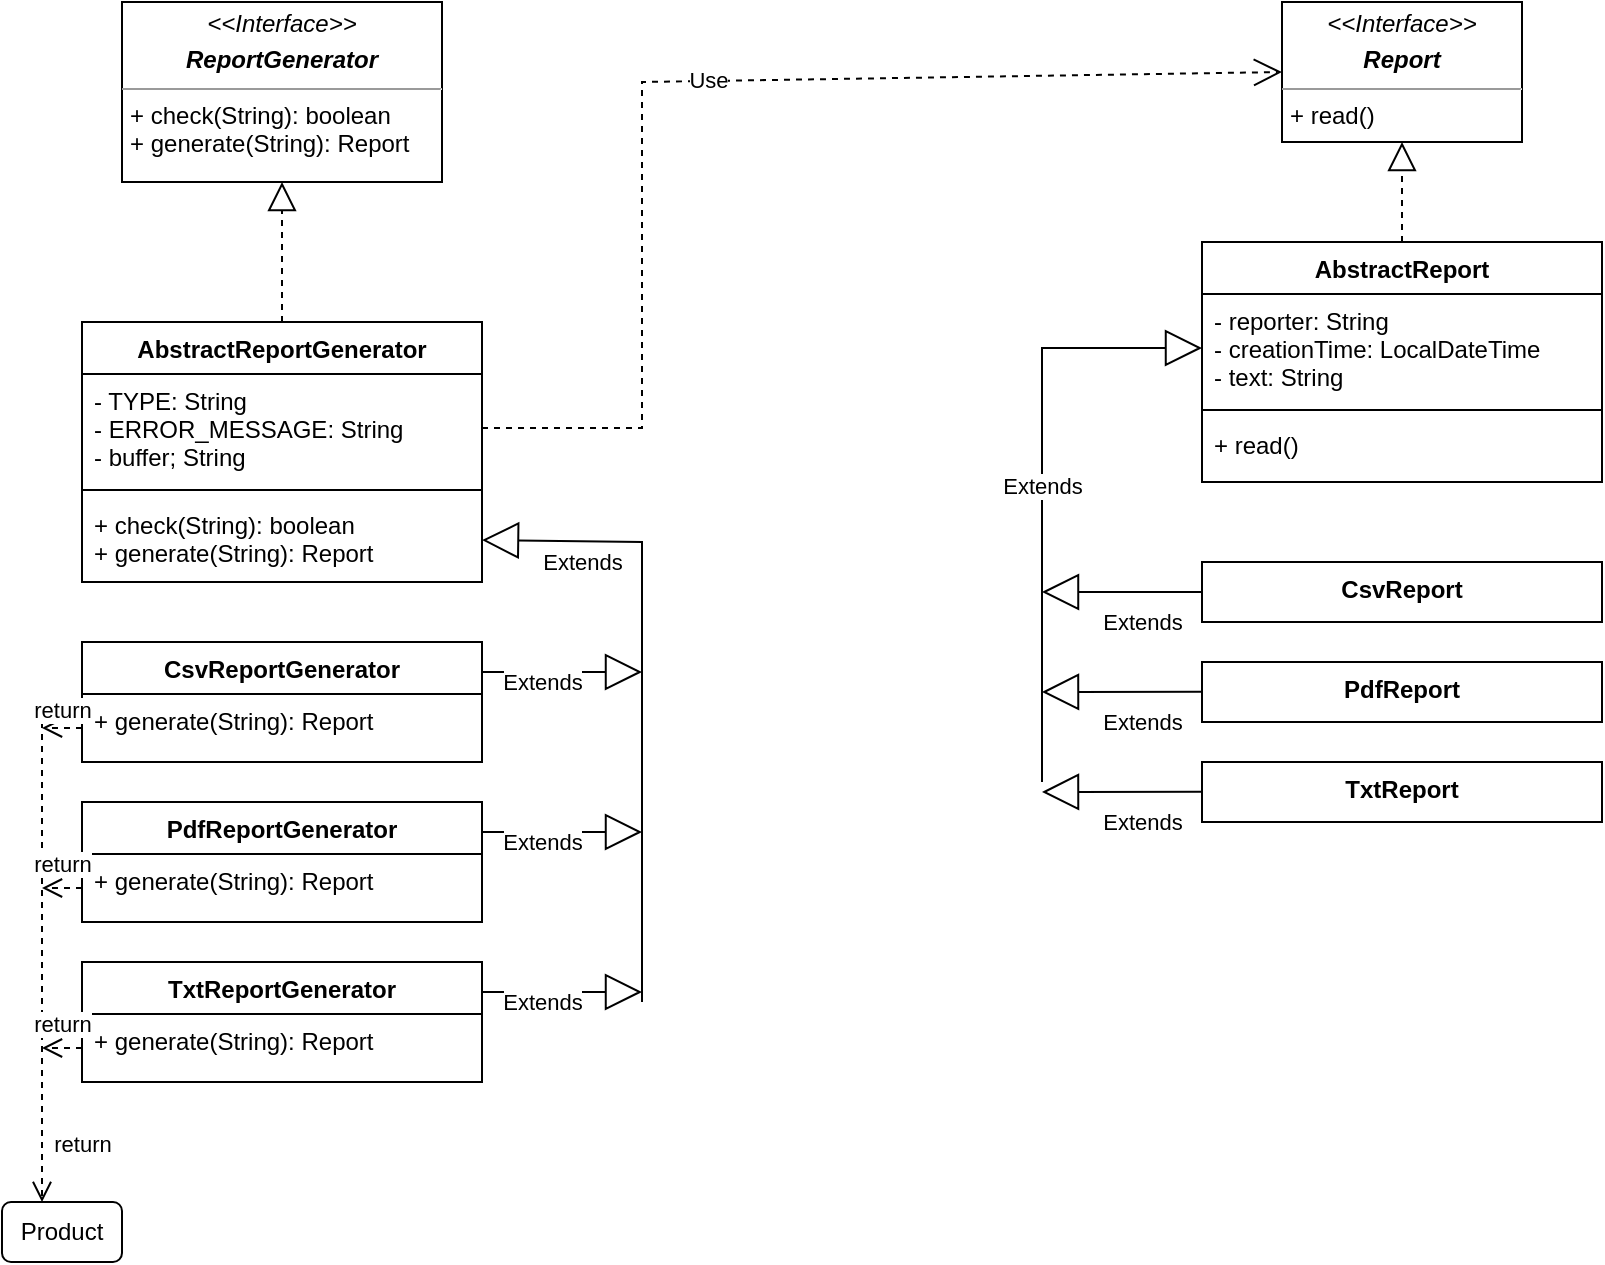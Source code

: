 <mxfile version="20.5.3" type="embed"><diagram id="23iRSUPoRavnBvh4doch" name="Page-1"><mxGraphModel dx="260" dy="194" grid="1" gridSize="10" guides="1" tooltips="1" connect="1" arrows="1" fold="1" page="1" pageScale="1" pageWidth="827" pageHeight="1169" math="0" shadow="0"><root><mxCell id="0"/><mxCell id="1" parent="0"/><mxCell id="2" value="&lt;p style=&quot;margin:0px;margin-top:4px;text-align:center;&quot;&gt;&lt;i&gt;&amp;lt;&amp;lt;Interface&amp;gt;&amp;gt;&lt;/i&gt;&lt;/p&gt;&lt;p style=&quot;margin:0px;margin-top:4px;text-align:center;&quot;&gt;&lt;i&gt;&lt;b&gt;Report&lt;/b&gt;&lt;/i&gt;&lt;/p&gt;&lt;hr size=&quot;1&quot;&gt;&lt;p style=&quot;margin:0px;margin-left:4px;&quot;&gt;+ read()&lt;/p&gt;" style="verticalAlign=top;align=left;overflow=fill;fontSize=12;fontFamily=Helvetica;html=1;" parent="1" vertex="1"><mxGeometry x="640" y="40" width="120" height="70" as="geometry"/></mxCell><mxCell id="3" value="AbstractReport" style="swimlane;fontStyle=1;align=center;verticalAlign=top;childLayout=stackLayout;horizontal=1;startSize=26;horizontalStack=0;resizeParent=1;resizeParentMax=0;resizeLast=0;collapsible=1;marginBottom=0;" parent="1" vertex="1"><mxGeometry x="600" y="160" width="200" height="120" as="geometry"/></mxCell><mxCell id="4" value="- reporter: String&#10;- creationTime: LocalDateTime&#10;- text: String" style="text;strokeColor=none;fillColor=none;align=left;verticalAlign=top;spacingLeft=4;spacingRight=4;overflow=hidden;rotatable=0;points=[[0,0.5],[1,0.5]];portConstraint=eastwest;" parent="3" vertex="1"><mxGeometry y="26" width="200" height="54" as="geometry"/></mxCell><mxCell id="5" value="" style="line;strokeWidth=1;fillColor=none;align=left;verticalAlign=middle;spacingTop=-1;spacingLeft=3;spacingRight=3;rotatable=0;labelPosition=right;points=[];portConstraint=eastwest;strokeColor=inherit;" parent="3" vertex="1"><mxGeometry y="80" width="200" height="8" as="geometry"/></mxCell><mxCell id="6" value="+ read()" style="text;strokeColor=none;fillColor=none;align=left;verticalAlign=top;spacingLeft=4;spacingRight=4;overflow=hidden;rotatable=0;points=[[0,0.5],[1,0.5]];portConstraint=eastwest;" parent="3" vertex="1"><mxGeometry y="88" width="200" height="32" as="geometry"/></mxCell><mxCell id="7" value="PdfReport" style="swimlane;fontStyle=1;align=center;verticalAlign=top;childLayout=stackLayout;horizontal=1;startSize=20;horizontalStack=0;resizeParent=1;resizeParentMax=0;resizeLast=0;collapsible=1;marginBottom=0;strokeColor=default;swimlaneLine=0;" parent="1" vertex="1"><mxGeometry x="600" y="370" width="200" height="30" as="geometry"/></mxCell><mxCell id="11" value="TxtReport" style="swimlane;fontStyle=1;align=center;verticalAlign=top;childLayout=stackLayout;horizontal=1;startSize=20;horizontalStack=0;resizeParent=1;resizeParentMax=0;resizeLast=0;collapsible=1;marginBottom=0;strokeColor=default;swimlaneLine=0;" parent="1" vertex="1"><mxGeometry x="600" y="420" width="200" height="30" as="geometry"/></mxCell><mxCell id="12" value="CsvReport" style="swimlane;fontStyle=1;align=center;verticalAlign=top;childLayout=stackLayout;horizontal=1;startSize=20;horizontalStack=0;resizeParent=1;resizeParentMax=0;resizeLast=0;collapsible=1;marginBottom=0;strokeColor=default;swimlaneLine=0;" parent="1" vertex="1"><mxGeometry x="600" y="320" width="200" height="30" as="geometry"/></mxCell><mxCell id="13" value="" style="endArrow=block;dashed=1;endFill=0;endSize=12;html=1;rounded=0;exitX=0.5;exitY=0;exitDx=0;exitDy=0;entryX=0.5;entryY=1;entryDx=0;entryDy=0;" parent="1" source="3" target="2" edge="1"><mxGeometry width="160" relative="1" as="geometry"><mxPoint x="530" y="20" as="sourcePoint"/><mxPoint x="690" y="40" as="targetPoint"/></mxGeometry></mxCell><mxCell id="14" value="Extends" style="endArrow=block;endSize=16;endFill=0;html=1;rounded=0;entryX=0;entryY=0.5;entryDx=0;entryDy=0;" parent="1" target="4" edge="1"><mxGeometry width="160" relative="1" as="geometry"><mxPoint x="520" y="430" as="sourcePoint"/><mxPoint x="700" y="270" as="targetPoint"/><Array as="points"><mxPoint x="520" y="213"/></Array></mxGeometry></mxCell><mxCell id="15" value="Extends" style="endArrow=block;endSize=16;endFill=0;html=1;rounded=0;exitX=0;exitY=0.5;exitDx=0;exitDy=0;" parent="1" source="12" edge="1"><mxGeometry x="-0.25" y="15" width="160" relative="1" as="geometry"><mxPoint x="590" y="330" as="sourcePoint"/><mxPoint x="520" y="335" as="targetPoint"/><mxPoint as="offset"/></mxGeometry></mxCell><mxCell id="16" value="Extends" style="endArrow=block;endSize=16;endFill=0;html=1;rounded=0;exitX=0;exitY=0.5;exitDx=0;exitDy=0;" parent="1" edge="1"><mxGeometry x="-0.249" y="15" width="160" relative="1" as="geometry"><mxPoint x="600" y="384.86" as="sourcePoint"/><mxPoint x="520" y="385" as="targetPoint"/><mxPoint as="offset"/></mxGeometry></mxCell><mxCell id="17" value="Extends" style="endArrow=block;endSize=16;endFill=0;html=1;rounded=0;exitX=0;exitY=0.5;exitDx=0;exitDy=0;" parent="1" edge="1"><mxGeometry x="-0.249" y="15" width="160" relative="1" as="geometry"><mxPoint x="600" y="434.86" as="sourcePoint"/><mxPoint x="520" y="435" as="targetPoint"/><mxPoint as="offset"/></mxGeometry></mxCell><mxCell id="18" value="&lt;p style=&quot;margin:0px;margin-top:4px;text-align:center;&quot;&gt;&lt;i&gt;&amp;lt;&amp;lt;Interface&amp;gt;&amp;gt;&lt;/i&gt;&lt;/p&gt;&lt;p style=&quot;margin:0px;margin-top:4px;text-align:center;&quot;&gt;&lt;i&gt;&lt;b&gt;ReportGenerator&lt;/b&gt;&lt;/i&gt;&lt;/p&gt;&lt;hr size=&quot;1&quot;&gt;&lt;p style=&quot;margin:0px;margin-left:4px;&quot;&gt;+ check(String): boolean&lt;br&gt;+ generate(String): Report&lt;/p&gt;" style="verticalAlign=top;align=left;overflow=fill;fontSize=12;fontFamily=Helvetica;html=1;" parent="1" vertex="1"><mxGeometry x="60" y="40" width="160" height="90" as="geometry"/></mxCell><mxCell id="19" value="AbstractReportGenerator" style="swimlane;fontStyle=1;align=center;verticalAlign=top;childLayout=stackLayout;horizontal=1;startSize=26;horizontalStack=0;resizeParent=1;resizeParentMax=0;resizeLast=0;collapsible=1;marginBottom=0;" parent="1" vertex="1"><mxGeometry x="40" y="200" width="200" height="130" as="geometry"/></mxCell><mxCell id="20" value="- TYPE: String&#10;- ERROR_MESSAGE: String&#10;- buffer; String" style="text;strokeColor=none;fillColor=none;align=left;verticalAlign=top;spacingLeft=4;spacingRight=4;overflow=hidden;rotatable=0;points=[[0,0.5],[1,0.5]];portConstraint=eastwest;" parent="19" vertex="1"><mxGeometry y="26" width="200" height="54" as="geometry"/></mxCell><mxCell id="21" value="" style="line;strokeWidth=1;fillColor=none;align=left;verticalAlign=middle;spacingTop=-1;spacingLeft=3;spacingRight=3;rotatable=0;labelPosition=right;points=[];portConstraint=eastwest;strokeColor=inherit;" parent="19" vertex="1"><mxGeometry y="80" width="200" height="8" as="geometry"/></mxCell><mxCell id="22" value="+ check(String): boolean&#10;+ generate(String): Report" style="text;strokeColor=none;fillColor=none;align=left;verticalAlign=top;spacingLeft=4;spacingRight=4;overflow=hidden;rotatable=0;points=[[0,0.5],[1,0.5]];portConstraint=eastwest;" parent="19" vertex="1"><mxGeometry y="88" width="200" height="42" as="geometry"/></mxCell><mxCell id="23" value="" style="endArrow=block;dashed=1;endFill=0;endSize=12;html=1;rounded=0;exitX=0.5;exitY=0;exitDx=0;exitDy=0;entryX=0.5;entryY=1;entryDx=0;entryDy=0;" parent="1" source="19" target="18" edge="1"><mxGeometry width="160" relative="1" as="geometry"><mxPoint x="210" y="300" as="sourcePoint"/><mxPoint x="320" y="160" as="targetPoint"/></mxGeometry></mxCell><mxCell id="24" value="CsvReportGenerator" style="swimlane;fontStyle=1;align=center;verticalAlign=top;childLayout=stackLayout;horizontal=1;startSize=26;horizontalStack=0;resizeParent=1;resizeParentMax=0;resizeLast=0;collapsible=1;marginBottom=0;" parent="1" vertex="1"><mxGeometry x="40" y="360" width="200" height="60" as="geometry"/></mxCell><mxCell id="27" value="+ generate(String): Report" style="text;strokeColor=none;fillColor=none;align=left;verticalAlign=top;spacingLeft=4;spacingRight=4;overflow=hidden;rotatable=0;points=[[0,0.5],[1,0.5]];portConstraint=eastwest;" parent="24" vertex="1"><mxGeometry y="26" width="200" height="34" as="geometry"/></mxCell><mxCell id="28" value="PdfReportGenerator" style="swimlane;fontStyle=1;align=center;verticalAlign=top;childLayout=stackLayout;horizontal=1;startSize=26;horizontalStack=0;resizeParent=1;resizeParentMax=0;resizeLast=0;collapsible=1;marginBottom=0;" parent="1" vertex="1"><mxGeometry x="40" y="440" width="200" height="60" as="geometry"/></mxCell><mxCell id="29" value="+ generate(String): Report" style="text;strokeColor=none;fillColor=none;align=left;verticalAlign=top;spacingLeft=4;spacingRight=4;overflow=hidden;rotatable=0;points=[[0,0.5],[1,0.5]];portConstraint=eastwest;" parent="28" vertex="1"><mxGeometry y="26" width="200" height="34" as="geometry"/></mxCell><mxCell id="30" value="TxtReportGenerator" style="swimlane;fontStyle=1;align=center;verticalAlign=top;childLayout=stackLayout;horizontal=1;startSize=26;horizontalStack=0;resizeParent=1;resizeParentMax=0;resizeLast=0;collapsible=1;marginBottom=0;" parent="1" vertex="1"><mxGeometry x="40" y="520" width="200" height="60" as="geometry"/></mxCell><mxCell id="31" value="+ generate(String): Report" style="text;strokeColor=none;fillColor=none;align=left;verticalAlign=top;spacingLeft=4;spacingRight=4;overflow=hidden;rotatable=0;points=[[0,0.5],[1,0.5]];portConstraint=eastwest;" parent="30" vertex="1"><mxGeometry y="26" width="200" height="34" as="geometry"/></mxCell><mxCell id="32" value="Use" style="endArrow=open;endSize=12;dashed=1;html=1;rounded=0;exitX=1;exitY=0.5;exitDx=0;exitDy=0;entryX=0;entryY=0.5;entryDx=0;entryDy=0;" parent="1" source="20" target="2" edge="1"><mxGeometry width="160" relative="1" as="geometry"><mxPoint x="260" y="420" as="sourcePoint"/><mxPoint x="420" y="420" as="targetPoint"/><Array as="points"><mxPoint x="320" y="253"/><mxPoint x="320" y="80"/></Array></mxGeometry></mxCell><mxCell id="33" value="Extends" style="endArrow=block;endSize=16;endFill=0;html=1;rounded=0;entryX=1;entryY=0.5;entryDx=0;entryDy=0;" parent="1" target="22" edge="1"><mxGeometry x="0.677" y="10" width="160" relative="1" as="geometry"><mxPoint x="320" y="540" as="sourcePoint"/><mxPoint x="370" y="490" as="targetPoint"/><Array as="points"><mxPoint x="320" y="310"/></Array><mxPoint as="offset"/></mxGeometry></mxCell><mxCell id="34" value="Extends" style="endArrow=block;endSize=16;endFill=0;html=1;rounded=0;exitX=1;exitY=0.25;exitDx=0;exitDy=0;" parent="1" source="24" edge="1"><mxGeometry x="-0.25" y="-5" width="160" relative="1" as="geometry"><mxPoint x="180" y="390" as="sourcePoint"/><mxPoint x="320" y="375" as="targetPoint"/><mxPoint as="offset"/></mxGeometry></mxCell><mxCell id="35" value="Extends" style="endArrow=block;endSize=16;endFill=0;html=1;rounded=0;exitX=1;exitY=0.25;exitDx=0;exitDy=0;" parent="1" source="28" edge="1"><mxGeometry x="-0.25" y="-5" width="160" relative="1" as="geometry"><mxPoint x="250" y="385" as="sourcePoint"/><mxPoint x="320" y="455" as="targetPoint"/><mxPoint as="offset"/></mxGeometry></mxCell><mxCell id="36" value="Extends" style="endArrow=block;endSize=16;endFill=0;html=1;rounded=0;exitX=1;exitY=0.25;exitDx=0;exitDy=0;" parent="1" source="30" edge="1"><mxGeometry x="-0.25" y="-5" width="160" relative="1" as="geometry"><mxPoint x="250" y="465" as="sourcePoint"/><mxPoint x="320" y="535" as="targetPoint"/><mxPoint as="offset"/></mxGeometry></mxCell><mxCell id="37" value="return" style="html=1;verticalAlign=bottom;endArrow=open;dashed=1;endSize=8;rounded=0;" parent="1" edge="1"><mxGeometry x="0.833" y="20" relative="1" as="geometry"><mxPoint x="20" y="400" as="sourcePoint"/><mxPoint x="20" y="640" as="targetPoint"/><mxPoint as="offset"/></mxGeometry></mxCell><mxCell id="38" value="return" style="html=1;verticalAlign=bottom;endArrow=open;dashed=1;endSize=8;rounded=0;exitX=0;exitY=0.5;exitDx=0;exitDy=0;" parent="1" source="27" edge="1"><mxGeometry relative="1" as="geometry"><mxPoint x="90" y="490" as="sourcePoint"/><mxPoint x="20" y="403" as="targetPoint"/></mxGeometry></mxCell><mxCell id="39" value="return" style="html=1;verticalAlign=bottom;endArrow=open;dashed=1;endSize=8;rounded=0;exitX=0;exitY=0.5;exitDx=0;exitDy=0;" parent="1" source="29" edge="1"><mxGeometry y="-3" relative="1" as="geometry"><mxPoint x="50" y="413" as="sourcePoint"/><mxPoint x="20" y="483" as="targetPoint"/><mxPoint as="offset"/></mxGeometry></mxCell><mxCell id="45" value="Product" style="rounded=1;whiteSpace=wrap;html=1;" parent="1" vertex="1"><mxGeometry y="640" width="60" height="30" as="geometry"/></mxCell><mxCell id="47" value="return" style="html=1;verticalAlign=bottom;endArrow=open;dashed=1;endSize=8;rounded=0;exitX=0;exitY=0.5;exitDx=0;exitDy=0;" edge="1" parent="1" source="31"><mxGeometry y="-3" relative="1" as="geometry"><mxPoint x="230" y="470" as="sourcePoint"/><mxPoint x="20" y="563" as="targetPoint"/><mxPoint as="offset"/></mxGeometry></mxCell></root></mxGraphModel></diagram></mxfile>